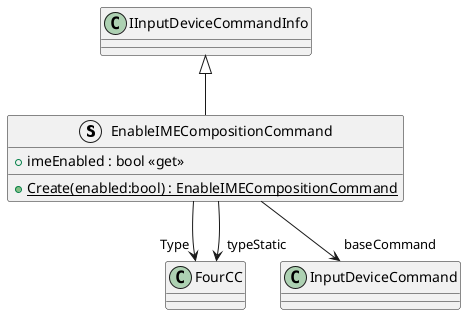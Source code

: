 @startuml
struct EnableIMECompositionCommand {
    + imeEnabled : bool <<get>>
    + {static} Create(enabled:bool) : EnableIMECompositionCommand
}
IInputDeviceCommandInfo <|-- EnableIMECompositionCommand
EnableIMECompositionCommand --> "Type" FourCC
EnableIMECompositionCommand --> "baseCommand" InputDeviceCommand
EnableIMECompositionCommand --> "typeStatic" FourCC
@enduml
